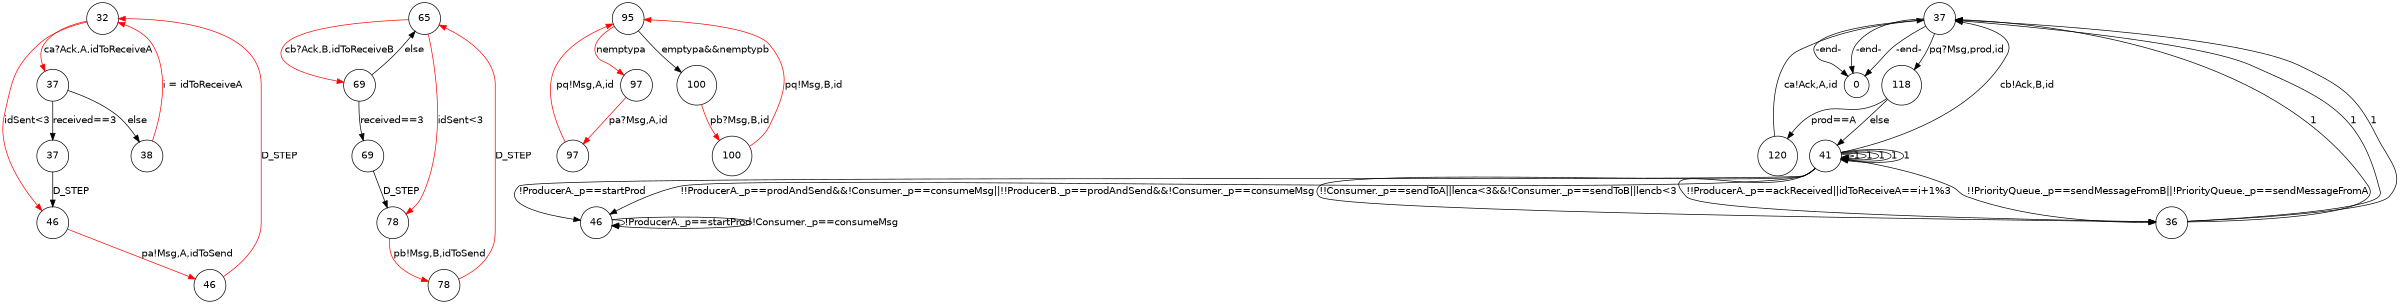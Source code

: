 digraph "C:\Users\mario\Desktop\SVL1920-Project-APP-(24-03-2021)-Lombardi Mariof\Jspin\prodCons-automata" {
	graph [size="16,12",ranksep=.4];
	node [shape=circle,fontname=Helvetica,fontsize=14];
	edge [fontname=Helvetica,fontsize=14];
22 [label=32]
22 -> 14 [label="ca?Ack,A,idToReceiveA" color = red]
22 [label=32]
22 -> 21 [label="idSent<3" color = red]
14 [label=37]
14 -> 9 [label="received==3"]
14 [label=37]
14 -> 12 [label="else"]
9 [label=37]
9 -> 21 [label="D_STEP"]
21 [label=46]
21 -> 20 [label="pa!Msg,A,idToSend" color = red]
20 [label=46]
20 -> 22 [label="D_STEP" color = red]
12 [label=38]
12 -> 22 [label="i = idToReceiveA" color = red]
1020 [label=65]
1020 -> 1012 [label="cb?Ack,B,idToReceiveB" color = red]
1020 [label=65]
1020 -> 1019 [label="idSent<3" color = red]
1012 [label=69]
1012 -> 1008 [label="received==3"]
1012 [label=69]
1012 -> 1020 [label="else"]
1008 [label=69]
1008 -> 1019 [label="D_STEP"]
1019 [label=78]
1019 -> 1018 [label="pb!Msg,B,idToSend" color = red]
1018 [label=78]
1018 -> 1020 [label="D_STEP" color = red]
2009 [label=95]
2009 -> 2004 [label="nemptypa" color = red]
2009 [label=95]
2009 -> 2008 [label="emptypa&&nemptypb"]
2004 [label=97]
2004 -> 2003 [label="pa?Msg,A,id" color = red]
2003 [label=97]
2003 -> 2009 [label="pq!Msg,A,id" color = red]
2008 [label=100]
2008 -> 2007 [label="pb?Msg,B,id" color = red]
2007 [label=100]
2007 -> 2009 [label="pq!Msg,B,id" color = red]
3008 [label=114]
3008 -> 3006 [label="pq?Msg,prod,id"]
3006 [label=118]
3006 -> 3003 [label="prod==A"]
3006 [label=118]
3006 -> 3005 [label="else"]
3003 [label=120]
3003 -> 3008 [label="ca!Ack,A,id"]
3005 [label=123]
3005 -> 3008 [label="cb!Ack,B,id"]
3005 [label=3]
3005 -> 3007 [label="!!ProducerA._p==ackReceived||idToReceiveA==i+1%3"]
3005 [label=3]
3005 -> 3005 [label="1"]
3007 [label=7]
3007 -> 3008 [label="1"]
3008 [label=8]
3000 [label=0]
3008 -> 3000 [label="-end-"]
3005 [label=12]
3005 -> 3009 [label="!ProducerA._p==startProd"]
3005 [label=12]
3005 -> 3005 [label="1"]
3009 [label=17]
3009 -> 3009 [label="!ProducerA._p==startProd"]
3005 [label=23]
3005 -> 3007 [label="!!PriorityQueue._p==sendMessageFromB||!PriorityQueue._p==sendMessageFromA"]
3005 [label=23]
3005 -> 3005 [label="1"]
3007 [label=27]
3007 -> 3008 [label="1"]
3008 [label=28]
3008 -> 3000 [label="-end-"]
3005 [label=32]
3005 -> 3007 [label="!!Consumer._p==sendToA||lenca<3&&!Consumer._p==sendToB||lencb<3"]
3005 [label=32]
3005 -> 3005 [label="1"]
3007 [label=36]
3007 -> 3008 [label="1"]
3008 [label=37]
3008 -> 3000 [label="-end-"]
3005 [label=41]
3005 -> 3009 [label="!!ProducerA._p==prodAndSend&&!Consumer._p==consumeMsg||!!ProducerB._p==prodAndSend&&!Consumer._p==consumeMsg"]
3005 [label=41]
3005 -> 3005 [label="1"]
3009 [label=46]
3009 -> 3009 [label="!Consumer._p==consumeMsg"]
}
